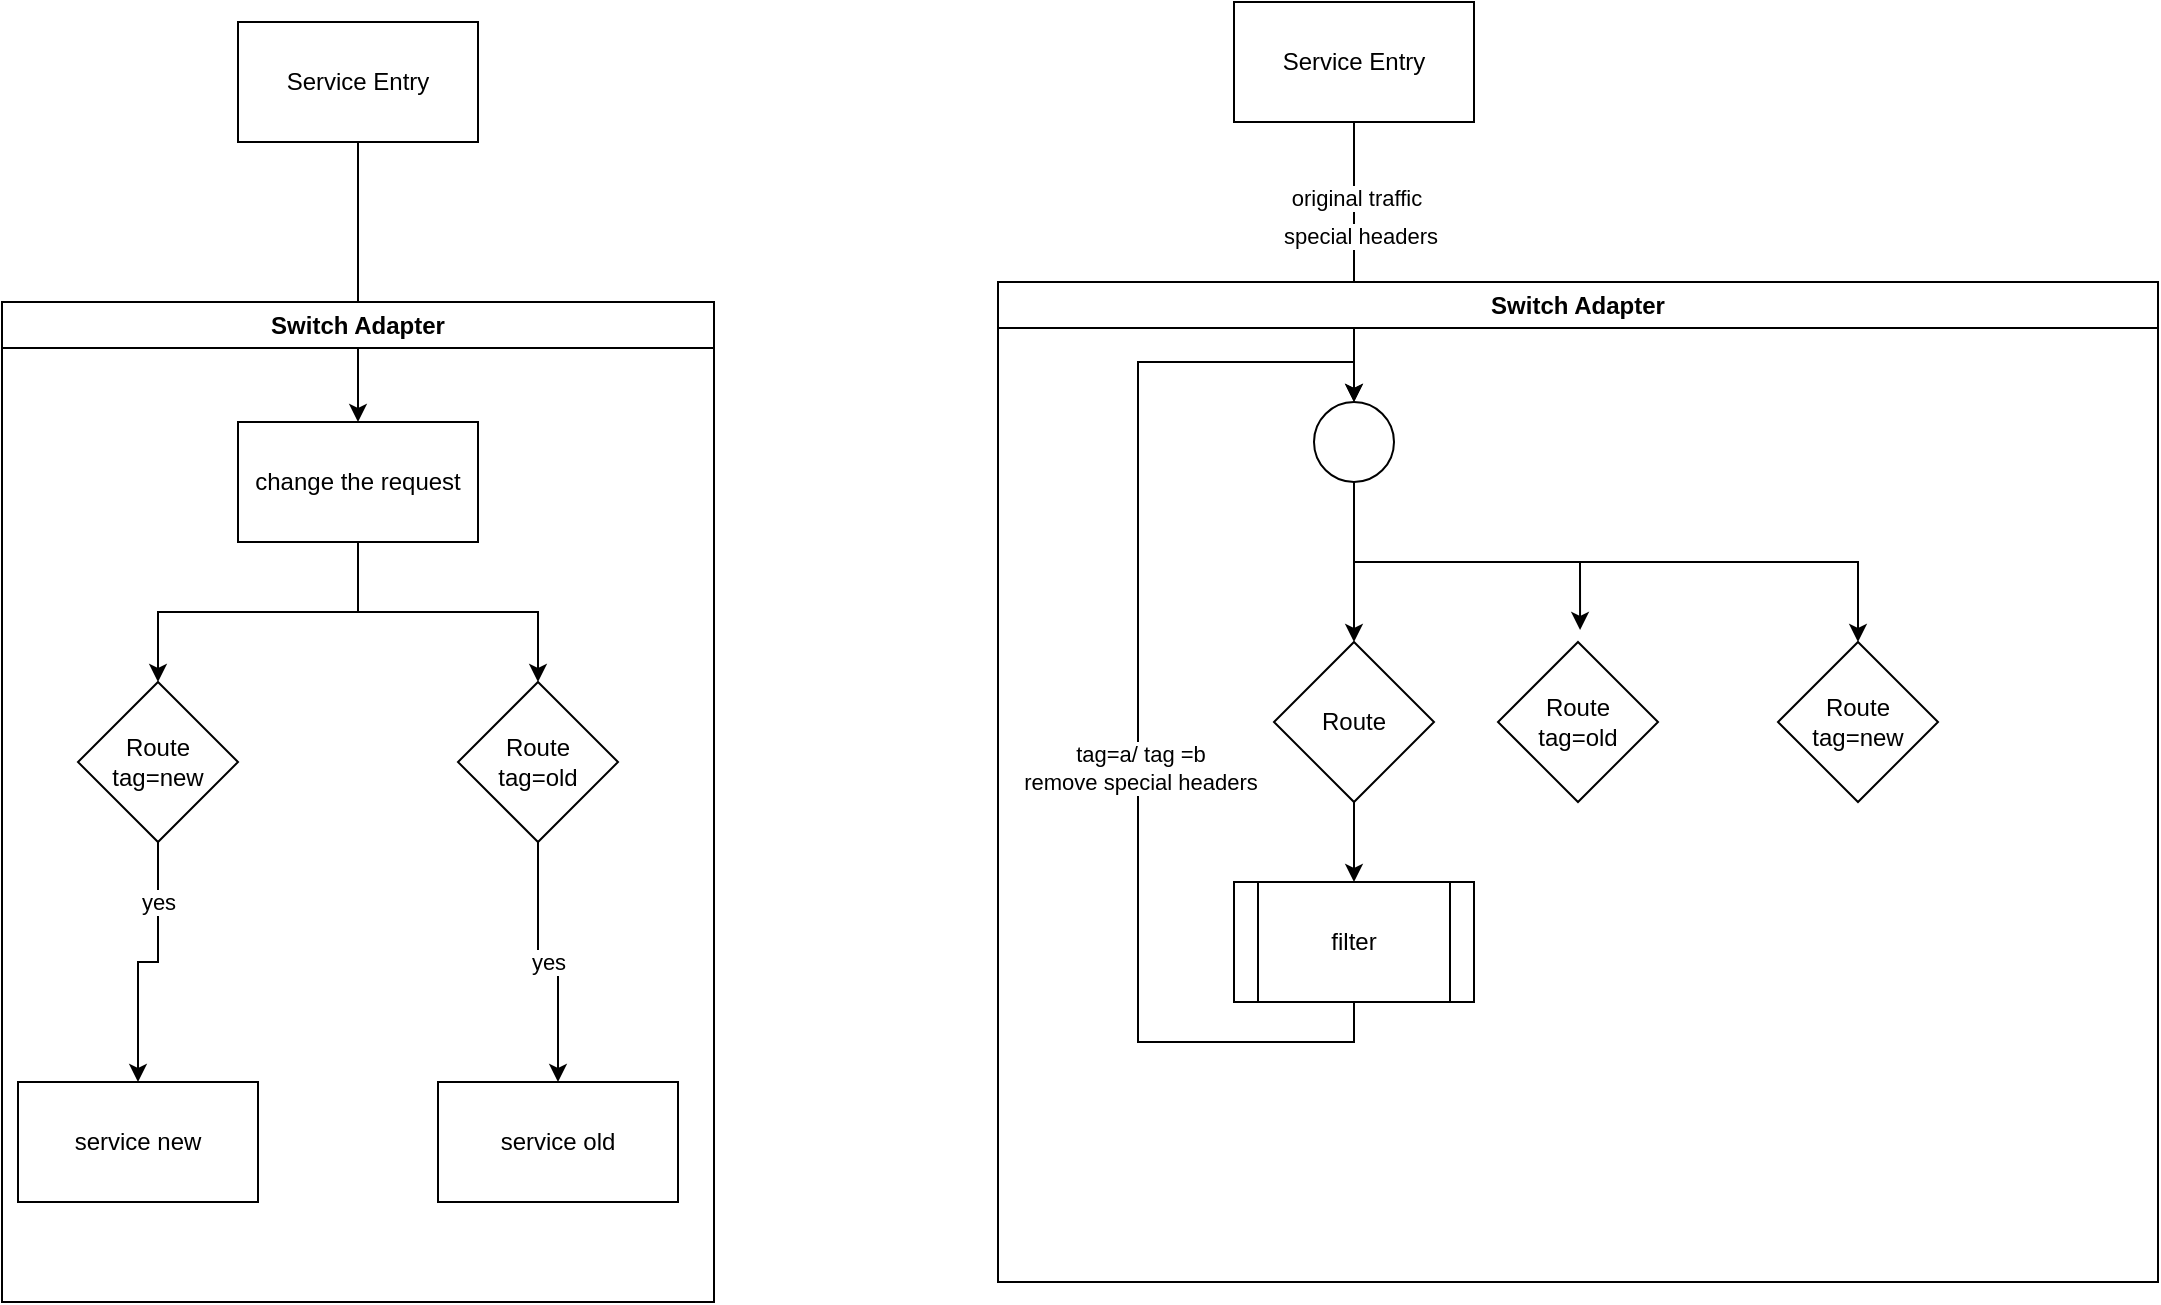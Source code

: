 <mxfile version="22.1.11" type="github">
  <diagram name="Page-1" id="VZDh278Wt5UdKUrzcfES">
    <mxGraphModel dx="1434" dy="786" grid="1" gridSize="10" guides="1" tooltips="1" connect="1" arrows="1" fold="1" page="1" pageScale="1" pageWidth="827" pageHeight="1169" math="0" shadow="0">
      <root>
        <mxCell id="0" />
        <mxCell id="1" parent="0" />
        <mxCell id="DQOvFMF24zLV-i_NTMZE-4" style="edgeStyle=orthogonalEdgeStyle;rounded=0;orthogonalLoop=1;jettySize=auto;html=1;entryX=0.5;entryY=0;entryDx=0;entryDy=0;" parent="1" source="DQOvFMF24zLV-i_NTMZE-1" target="DQOvFMF24zLV-i_NTMZE-3" edge="1">
          <mxGeometry relative="1" as="geometry" />
        </mxCell>
        <mxCell id="DQOvFMF24zLV-i_NTMZE-1" value="Service Entry" style="rounded=0;whiteSpace=wrap;html=1;" parent="1" vertex="1">
          <mxGeometry x="360" y="60" width="120" height="60" as="geometry" />
        </mxCell>
        <mxCell id="DQOvFMF24zLV-i_NTMZE-2" value="Switch Adapter" style="swimlane;whiteSpace=wrap;html=1;" parent="1" vertex="1">
          <mxGeometry x="242" y="200" width="356" height="500" as="geometry" />
        </mxCell>
        <mxCell id="DQOvFMF24zLV-i_NTMZE-16" style="edgeStyle=orthogonalEdgeStyle;rounded=0;orthogonalLoop=1;jettySize=auto;html=1;entryX=0.5;entryY=0;entryDx=0;entryDy=0;exitX=0.5;exitY=1;exitDx=0;exitDy=0;" parent="DQOvFMF24zLV-i_NTMZE-2" source="DQOvFMF24zLV-i_NTMZE-3" target="DQOvFMF24zLV-i_NTMZE-9" edge="1">
          <mxGeometry relative="1" as="geometry" />
        </mxCell>
        <mxCell id="DQOvFMF24zLV-i_NTMZE-3" value="change the request" style="rounded=0;whiteSpace=wrap;html=1;" parent="DQOvFMF24zLV-i_NTMZE-2" vertex="1">
          <mxGeometry x="118" y="60" width="120" height="60" as="geometry" />
        </mxCell>
        <mxCell id="DQOvFMF24zLV-i_NTMZE-13" style="edgeStyle=orthogonalEdgeStyle;rounded=0;orthogonalLoop=1;jettySize=auto;html=1;entryX=0.5;entryY=0;entryDx=0;entryDy=0;" parent="DQOvFMF24zLV-i_NTMZE-2" source="DQOvFMF24zLV-i_NTMZE-5" target="DQOvFMF24zLV-i_NTMZE-11" edge="1">
          <mxGeometry relative="1" as="geometry" />
        </mxCell>
        <mxCell id="DQOvFMF24zLV-i_NTMZE-15" value="yes" style="edgeLabel;html=1;align=center;verticalAlign=middle;resizable=0;points=[];" parent="DQOvFMF24zLV-i_NTMZE-13" vertex="1" connectable="0">
          <mxGeometry x="-0.544" relative="1" as="geometry">
            <mxPoint as="offset" />
          </mxGeometry>
        </mxCell>
        <mxCell id="DQOvFMF24zLV-i_NTMZE-5" value="Route&lt;br&gt;tag=new" style="rhombus;whiteSpace=wrap;html=1;" parent="DQOvFMF24zLV-i_NTMZE-2" vertex="1">
          <mxGeometry x="38" y="190" width="80" height="80" as="geometry" />
        </mxCell>
        <mxCell id="DQOvFMF24zLV-i_NTMZE-6" style="edgeStyle=orthogonalEdgeStyle;rounded=0;orthogonalLoop=1;jettySize=auto;html=1;entryX=0.5;entryY=0;entryDx=0;entryDy=0;" parent="DQOvFMF24zLV-i_NTMZE-2" source="DQOvFMF24zLV-i_NTMZE-3" target="DQOvFMF24zLV-i_NTMZE-5" edge="1">
          <mxGeometry relative="1" as="geometry" />
        </mxCell>
        <mxCell id="DQOvFMF24zLV-i_NTMZE-14" value="yes" style="edgeStyle=orthogonalEdgeStyle;rounded=0;orthogonalLoop=1;jettySize=auto;html=1;entryX=0.5;entryY=0;entryDx=0;entryDy=0;exitX=0.5;exitY=1;exitDx=0;exitDy=0;" parent="DQOvFMF24zLV-i_NTMZE-2" source="DQOvFMF24zLV-i_NTMZE-9" target="DQOvFMF24zLV-i_NTMZE-12" edge="1">
          <mxGeometry relative="1" as="geometry" />
        </mxCell>
        <mxCell id="DQOvFMF24zLV-i_NTMZE-9" value="Route&lt;br&gt;tag=old" style="rhombus;whiteSpace=wrap;html=1;" parent="DQOvFMF24zLV-i_NTMZE-2" vertex="1">
          <mxGeometry x="228" y="190" width="80" height="80" as="geometry" />
        </mxCell>
        <mxCell id="DQOvFMF24zLV-i_NTMZE-11" value="service new" style="rounded=0;whiteSpace=wrap;html=1;" parent="DQOvFMF24zLV-i_NTMZE-2" vertex="1">
          <mxGeometry x="8" y="390" width="120" height="60" as="geometry" />
        </mxCell>
        <mxCell id="DQOvFMF24zLV-i_NTMZE-12" value="service old" style="rounded=0;whiteSpace=wrap;html=1;" parent="DQOvFMF24zLV-i_NTMZE-2" vertex="1">
          <mxGeometry x="218" y="390" width="120" height="60" as="geometry" />
        </mxCell>
        <mxCell id="DQOvFMF24zLV-i_NTMZE-17" style="edgeStyle=orthogonalEdgeStyle;rounded=0;orthogonalLoop=1;jettySize=auto;html=1;entryX=0.5;entryY=0;entryDx=0;entryDy=0;" parent="1" source="DQOvFMF24zLV-i_NTMZE-18" edge="1">
          <mxGeometry relative="1" as="geometry">
            <mxPoint x="918" y="250" as="targetPoint" />
          </mxGeometry>
        </mxCell>
        <mxCell id="DQOvFMF24zLV-i_NTMZE-30" value="original traffic" style="edgeLabel;html=1;align=center;verticalAlign=middle;resizable=0;points=[];" parent="DQOvFMF24zLV-i_NTMZE-17" vertex="1" connectable="0">
          <mxGeometry x="-0.459" y="1" relative="1" as="geometry">
            <mxPoint as="offset" />
          </mxGeometry>
        </mxCell>
        <mxCell id="DQOvFMF24zLV-i_NTMZE-41" value="special headers" style="edgeLabel;html=1;align=center;verticalAlign=middle;resizable=0;points=[];" parent="DQOvFMF24zLV-i_NTMZE-17" vertex="1" connectable="0">
          <mxGeometry x="-0.189" y="3" relative="1" as="geometry">
            <mxPoint as="offset" />
          </mxGeometry>
        </mxCell>
        <mxCell id="DQOvFMF24zLV-i_NTMZE-18" value="Service Entry" style="rounded=0;whiteSpace=wrap;html=1;" parent="1" vertex="1">
          <mxGeometry x="858" y="50" width="120" height="60" as="geometry" />
        </mxCell>
        <mxCell id="DQOvFMF24zLV-i_NTMZE-19" value="Switch Adapter" style="swimlane;whiteSpace=wrap;html=1;" parent="1" vertex="1">
          <mxGeometry x="740" y="190" width="580" height="500" as="geometry" />
        </mxCell>
        <mxCell id="DQOvFMF24zLV-i_NTMZE-32" style="edgeStyle=orthogonalEdgeStyle;rounded=0;orthogonalLoop=1;jettySize=auto;html=1;entryX=0.5;entryY=0;entryDx=0;entryDy=0;" parent="DQOvFMF24zLV-i_NTMZE-19" source="DQOvFMF24zLV-i_NTMZE-27" target="DQOvFMF24zLV-i_NTMZE-31" edge="1">
          <mxGeometry relative="1" as="geometry">
            <mxPoint x="178" y="290" as="targetPoint" />
          </mxGeometry>
        </mxCell>
        <mxCell id="DQOvFMF24zLV-i_NTMZE-27" value="Route" style="rhombus;whiteSpace=wrap;html=1;" parent="DQOvFMF24zLV-i_NTMZE-19" vertex="1">
          <mxGeometry x="138" y="180" width="80" height="80" as="geometry" />
        </mxCell>
        <mxCell id="DQOvFMF24zLV-i_NTMZE-40" style="edgeStyle=orthogonalEdgeStyle;rounded=0;orthogonalLoop=1;jettySize=auto;html=1;entryX=0.5;entryY=0;entryDx=0;entryDy=0;exitX=0.5;exitY=1;exitDx=0;exitDy=0;" parent="DQOvFMF24zLV-i_NTMZE-19" source="DQOvFMF24zLV-i_NTMZE-31" target="DQOvFMF24zLV-i_NTMZE-36" edge="1">
          <mxGeometry relative="1" as="geometry">
            <Array as="points">
              <mxPoint x="178" y="380" />
              <mxPoint x="70" y="380" />
              <mxPoint x="70" y="40" />
              <mxPoint x="178" y="40" />
            </Array>
          </mxGeometry>
        </mxCell>
        <mxCell id="DQOvFMF24zLV-i_NTMZE-42" value="tag=a/ tag =b&lt;br&gt;remove special headers" style="edgeLabel;html=1;align=center;verticalAlign=middle;resizable=0;points=[];" parent="DQOvFMF24zLV-i_NTMZE-40" vertex="1" connectable="0">
          <mxGeometry x="-0.111" y="-1" relative="1" as="geometry">
            <mxPoint as="offset" />
          </mxGeometry>
        </mxCell>
        <mxCell id="DQOvFMF24zLV-i_NTMZE-31" value="filter" style="shape=process;whiteSpace=wrap;html=1;backgroundOutline=1;" parent="DQOvFMF24zLV-i_NTMZE-19" vertex="1">
          <mxGeometry x="118" y="300" width="120" height="60" as="geometry" />
        </mxCell>
        <mxCell id="DQOvFMF24zLV-i_NTMZE-34" value="Route&lt;br&gt;tag=old" style="rhombus;whiteSpace=wrap;html=1;" parent="DQOvFMF24zLV-i_NTMZE-19" vertex="1">
          <mxGeometry x="250" y="180" width="80" height="80" as="geometry" />
        </mxCell>
        <mxCell id="DQOvFMF24zLV-i_NTMZE-35" value="Route&lt;br&gt;tag=new" style="rhombus;whiteSpace=wrap;html=1;" parent="DQOvFMF24zLV-i_NTMZE-19" vertex="1">
          <mxGeometry x="390" y="180" width="80" height="80" as="geometry" />
        </mxCell>
        <mxCell id="DQOvFMF24zLV-i_NTMZE-37" style="edgeStyle=orthogonalEdgeStyle;rounded=0;orthogonalLoop=1;jettySize=auto;html=1;entryX=0.5;entryY=0;entryDx=0;entryDy=0;" parent="DQOvFMF24zLV-i_NTMZE-19" source="DQOvFMF24zLV-i_NTMZE-36" target="DQOvFMF24zLV-i_NTMZE-27" edge="1">
          <mxGeometry relative="1" as="geometry" />
        </mxCell>
        <mxCell id="DQOvFMF24zLV-i_NTMZE-39" style="edgeStyle=orthogonalEdgeStyle;rounded=0;orthogonalLoop=1;jettySize=auto;html=1;entryX=0.5;entryY=0;entryDx=0;entryDy=0;exitX=0.5;exitY=1;exitDx=0;exitDy=0;" parent="DQOvFMF24zLV-i_NTMZE-19" source="DQOvFMF24zLV-i_NTMZE-36" target="DQOvFMF24zLV-i_NTMZE-35" edge="1">
          <mxGeometry relative="1" as="geometry" />
        </mxCell>
        <mxCell id="DQOvFMF24zLV-i_NTMZE-36" value="" style="ellipse;whiteSpace=wrap;html=1;aspect=fixed;" parent="DQOvFMF24zLV-i_NTMZE-19" vertex="1">
          <mxGeometry x="158" y="60" width="40" height="40" as="geometry" />
        </mxCell>
        <mxCell id="DQOvFMF24zLV-i_NTMZE-38" style="edgeStyle=orthogonalEdgeStyle;rounded=0;orthogonalLoop=1;jettySize=auto;html=1;entryX=0.513;entryY=-0.075;entryDx=0;entryDy=0;entryPerimeter=0;exitX=0.5;exitY=1;exitDx=0;exitDy=0;" parent="DQOvFMF24zLV-i_NTMZE-19" source="DQOvFMF24zLV-i_NTMZE-36" target="DQOvFMF24zLV-i_NTMZE-34" edge="1">
          <mxGeometry relative="1" as="geometry" />
        </mxCell>
      </root>
    </mxGraphModel>
  </diagram>
</mxfile>
